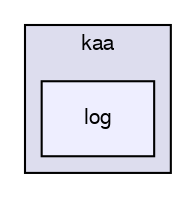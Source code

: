 digraph "/var/lib/jenkins/workspace/kaa_v0.6.1/client/client-multi/client-cpp/kaa/log" {
  bgcolor=transparent;
  compound=true
  node [ fontsize="10", fontname="FreeSans"];
  edge [ labelfontsize="10", labelfontname="FreeSans"];
  subgraph clusterdir_2187fc7953f42afcb142bb157d033f37 {
    graph [ bgcolor="#ddddee", pencolor="black", label="kaa" fontname="FreeSans", fontsize="10", URL="dir_2187fc7953f42afcb142bb157d033f37.html"]
  dir_1ebeb71f5a70833e8efef4b58dcd4c68 [shape=box, label="log", style="filled", fillcolor="#eeeeff", pencolor="black", URL="dir_1ebeb71f5a70833e8efef4b58dcd4c68.html"];
  }
}
